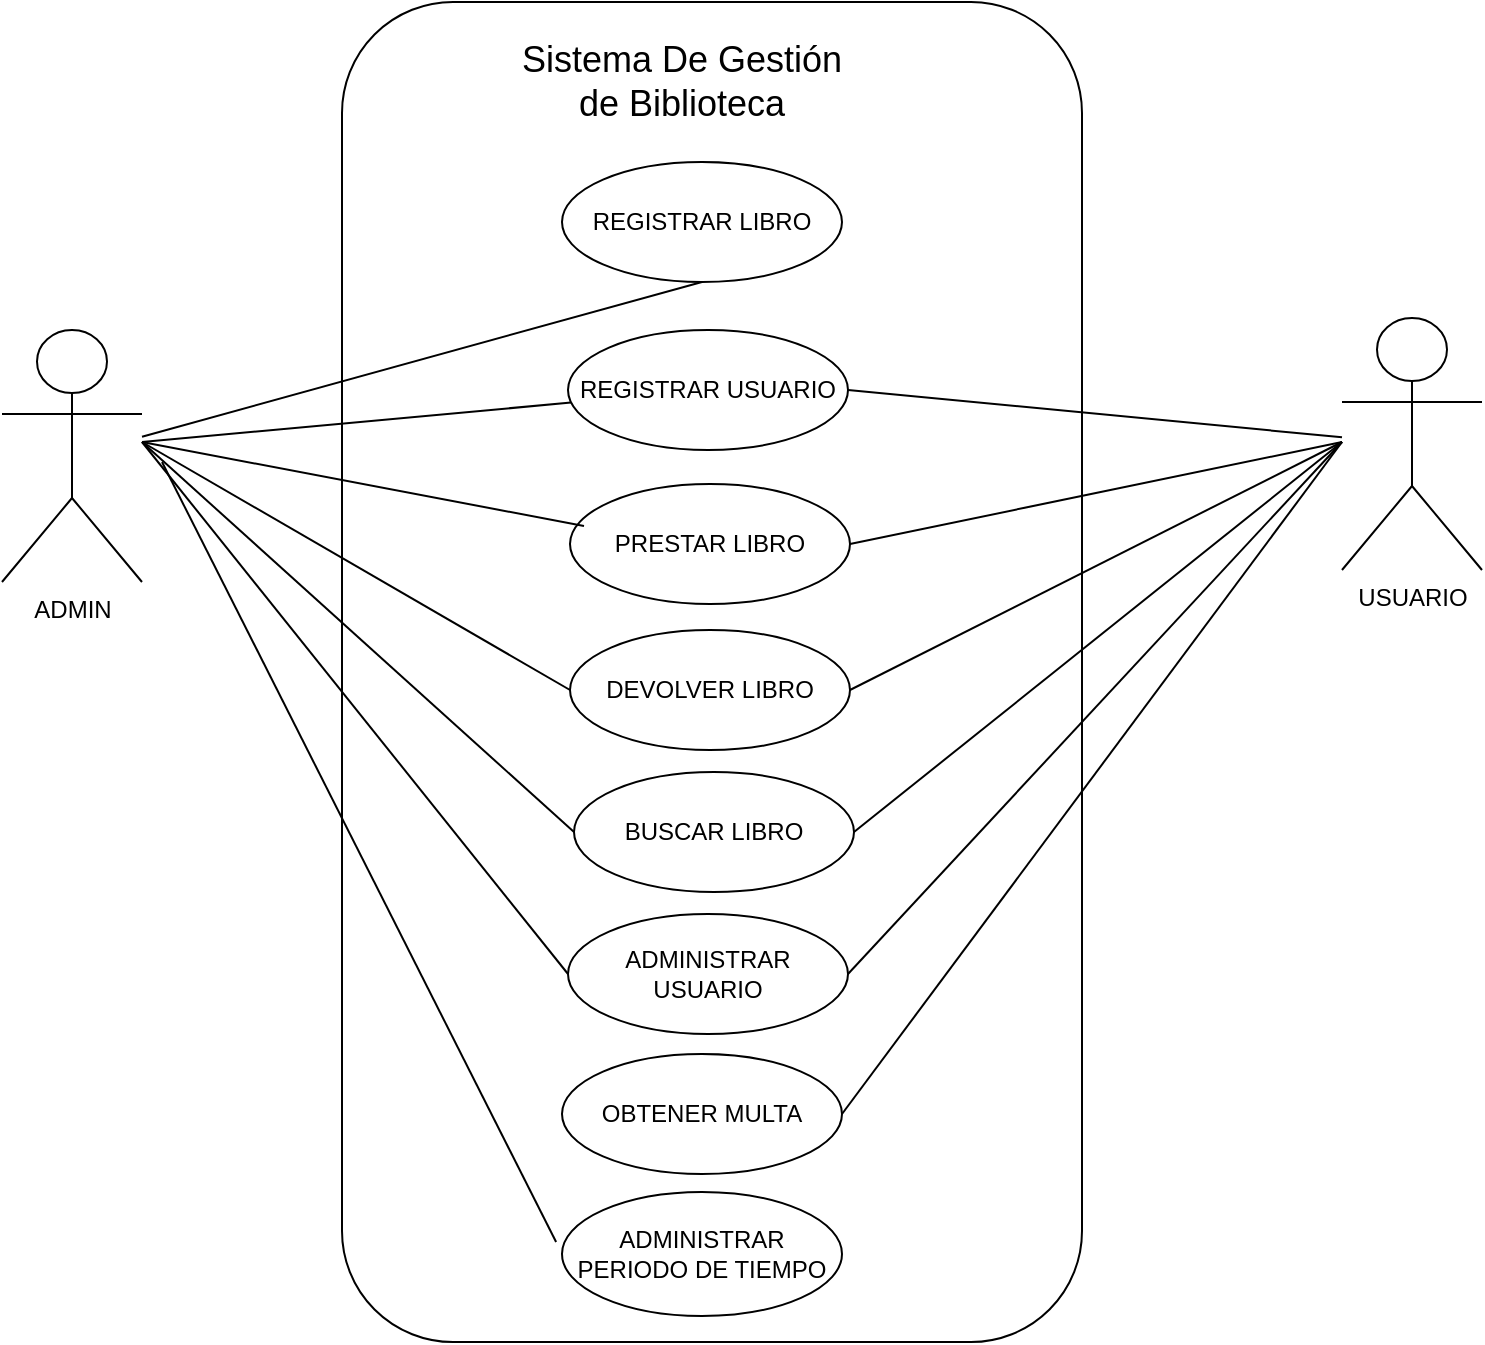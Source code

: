 <mxfile version="21.4.0" type="device">
  <diagram name="Página-1" id="xKsQgd3cjxIXPARq9uHn">
    <mxGraphModel dx="1674" dy="738" grid="1" gridSize="10" guides="1" tooltips="1" connect="1" arrows="1" fold="1" page="1" pageScale="1" pageWidth="1169" pageHeight="827" math="0" shadow="0">
      <root>
        <mxCell id="0" />
        <mxCell id="1" parent="0" />
        <mxCell id="HZ5mrHQPzUBld42VMh8N-2" value="" style="rounded=1;whiteSpace=wrap;html=1;" vertex="1" parent="1">
          <mxGeometry x="380" y="130" width="370" height="670" as="geometry" />
        </mxCell>
        <mxCell id="HZ5mrHQPzUBld42VMh8N-3" value="&lt;font style=&quot;font-size: 18px;&quot;&gt;Sistema De Gestión de Biblioteca&lt;/font&gt;" style="text;html=1;strokeColor=none;fillColor=none;align=center;verticalAlign=middle;whiteSpace=wrap;rounded=0;" vertex="1" parent="1">
          <mxGeometry x="465" y="140" width="170" height="60" as="geometry" />
        </mxCell>
        <mxCell id="HZ5mrHQPzUBld42VMh8N-4" value="REGISTRAR LIBRO" style="ellipse;whiteSpace=wrap;html=1;" vertex="1" parent="1">
          <mxGeometry x="490" y="210" width="140" height="60" as="geometry" />
        </mxCell>
        <mxCell id="HZ5mrHQPzUBld42VMh8N-5" value="REGISTRAR USUARIO" style="ellipse;whiteSpace=wrap;html=1;" vertex="1" parent="1">
          <mxGeometry x="493" y="294" width="140" height="60" as="geometry" />
        </mxCell>
        <mxCell id="HZ5mrHQPzUBld42VMh8N-6" value="PRESTAR LIBRO" style="ellipse;whiteSpace=wrap;html=1;" vertex="1" parent="1">
          <mxGeometry x="494" y="371" width="140" height="60" as="geometry" />
        </mxCell>
        <mxCell id="HZ5mrHQPzUBld42VMh8N-7" value="DEVOLVER LIBRO" style="ellipse;whiteSpace=wrap;html=1;" vertex="1" parent="1">
          <mxGeometry x="494" y="444" width="140" height="60" as="geometry" />
        </mxCell>
        <mxCell id="HZ5mrHQPzUBld42VMh8N-8" value="BUSCAR LIBRO" style="ellipse;whiteSpace=wrap;html=1;" vertex="1" parent="1">
          <mxGeometry x="496" y="515" width="140" height="60" as="geometry" />
        </mxCell>
        <mxCell id="HZ5mrHQPzUBld42VMh8N-9" value="ADMINISTRAR USUARIO" style="ellipse;whiteSpace=wrap;html=1;" vertex="1" parent="1">
          <mxGeometry x="493" y="586" width="140" height="60" as="geometry" />
        </mxCell>
        <mxCell id="HZ5mrHQPzUBld42VMh8N-10" value="OBTENER MULTA" style="ellipse;whiteSpace=wrap;html=1;" vertex="1" parent="1">
          <mxGeometry x="490" y="656" width="140" height="60" as="geometry" />
        </mxCell>
        <mxCell id="HZ5mrHQPzUBld42VMh8N-11" value="ADMINISTRAR PERIODO DE TIEMPO" style="ellipse;whiteSpace=wrap;html=1;" vertex="1" parent="1">
          <mxGeometry x="490" y="725" width="140" height="62" as="geometry" />
        </mxCell>
        <mxCell id="HZ5mrHQPzUBld42VMh8N-12" value="ADMIN" style="shape=umlActor;verticalLabelPosition=bottom;verticalAlign=top;html=1;outlineConnect=0;" vertex="1" parent="1">
          <mxGeometry x="210" y="294" width="70" height="126" as="geometry" />
        </mxCell>
        <mxCell id="HZ5mrHQPzUBld42VMh8N-13" value="USUARIO&lt;br&gt;" style="shape=umlActor;verticalLabelPosition=bottom;verticalAlign=top;html=1;outlineConnect=0;" vertex="1" parent="1">
          <mxGeometry x="880" y="288" width="70" height="126" as="geometry" />
        </mxCell>
        <mxCell id="HZ5mrHQPzUBld42VMh8N-19" value="" style="endArrow=none;html=1;rounded=0;entryX=0.5;entryY=1;entryDx=0;entryDy=0;" edge="1" parent="1" source="HZ5mrHQPzUBld42VMh8N-12" target="HZ5mrHQPzUBld42VMh8N-4">
          <mxGeometry width="50" height="50" relative="1" as="geometry">
            <mxPoint x="290" y="350" as="sourcePoint" />
            <mxPoint x="610" y="450" as="targetPoint" />
          </mxGeometry>
        </mxCell>
        <mxCell id="HZ5mrHQPzUBld42VMh8N-20" value="" style="endArrow=none;html=1;rounded=0;" edge="1" parent="1" target="HZ5mrHQPzUBld42VMh8N-5">
          <mxGeometry width="50" height="50" relative="1" as="geometry">
            <mxPoint x="280" y="350" as="sourcePoint" />
            <mxPoint x="570" y="280" as="targetPoint" />
          </mxGeometry>
        </mxCell>
        <mxCell id="HZ5mrHQPzUBld42VMh8N-21" value="" style="endArrow=none;html=1;rounded=0;entryX=0.05;entryY=0.35;entryDx=0;entryDy=0;entryPerimeter=0;" edge="1" parent="1" target="HZ5mrHQPzUBld42VMh8N-6">
          <mxGeometry width="50" height="50" relative="1" as="geometry">
            <mxPoint x="280" y="350" as="sourcePoint" />
            <mxPoint x="505" y="340" as="targetPoint" />
          </mxGeometry>
        </mxCell>
        <mxCell id="HZ5mrHQPzUBld42VMh8N-22" value="" style="endArrow=none;html=1;rounded=0;entryX=0;entryY=0.5;entryDx=0;entryDy=0;" edge="1" parent="1" target="HZ5mrHQPzUBld42VMh8N-7">
          <mxGeometry width="50" height="50" relative="1" as="geometry">
            <mxPoint x="280" y="350" as="sourcePoint" />
            <mxPoint x="511" y="402" as="targetPoint" />
          </mxGeometry>
        </mxCell>
        <mxCell id="HZ5mrHQPzUBld42VMh8N-23" value="" style="endArrow=none;html=1;rounded=0;entryX=0;entryY=0.5;entryDx=0;entryDy=0;" edge="1" parent="1" target="HZ5mrHQPzUBld42VMh8N-8">
          <mxGeometry width="50" height="50" relative="1" as="geometry">
            <mxPoint x="280" y="350" as="sourcePoint" />
            <mxPoint x="504" y="484" as="targetPoint" />
          </mxGeometry>
        </mxCell>
        <mxCell id="HZ5mrHQPzUBld42VMh8N-24" value="" style="endArrow=none;html=1;rounded=0;entryX=0;entryY=0.5;entryDx=0;entryDy=0;" edge="1" parent="1" target="HZ5mrHQPzUBld42VMh8N-9">
          <mxGeometry width="50" height="50" relative="1" as="geometry">
            <mxPoint x="280" y="350" as="sourcePoint" />
            <mxPoint x="506" y="555" as="targetPoint" />
          </mxGeometry>
        </mxCell>
        <mxCell id="HZ5mrHQPzUBld42VMh8N-25" value="" style="endArrow=none;html=1;rounded=0;entryX=-0.021;entryY=0.403;entryDx=0;entryDy=0;entryPerimeter=0;" edge="1" parent="1" target="HZ5mrHQPzUBld42VMh8N-11">
          <mxGeometry width="50" height="50" relative="1" as="geometry">
            <mxPoint x="290" y="360" as="sourcePoint" />
            <mxPoint x="503" y="626" as="targetPoint" />
          </mxGeometry>
        </mxCell>
        <mxCell id="HZ5mrHQPzUBld42VMh8N-26" value="" style="endArrow=none;html=1;rounded=0;entryX=1;entryY=0.5;entryDx=0;entryDy=0;" edge="1" parent="1" source="HZ5mrHQPzUBld42VMh8N-13" target="HZ5mrHQPzUBld42VMh8N-5">
          <mxGeometry width="50" height="50" relative="1" as="geometry">
            <mxPoint x="290" y="357" as="sourcePoint" />
            <mxPoint x="570" y="280" as="targetPoint" />
          </mxGeometry>
        </mxCell>
        <mxCell id="HZ5mrHQPzUBld42VMh8N-27" value="" style="endArrow=none;html=1;rounded=0;entryX=1;entryY=0.5;entryDx=0;entryDy=0;" edge="1" parent="1" target="HZ5mrHQPzUBld42VMh8N-6">
          <mxGeometry width="50" height="50" relative="1" as="geometry">
            <mxPoint x="880" y="350" as="sourcePoint" />
            <mxPoint x="643" y="334" as="targetPoint" />
          </mxGeometry>
        </mxCell>
        <mxCell id="HZ5mrHQPzUBld42VMh8N-28" value="" style="endArrow=none;html=1;rounded=0;entryX=1;entryY=0.5;entryDx=0;entryDy=0;" edge="1" parent="1" target="HZ5mrHQPzUBld42VMh8N-7">
          <mxGeometry width="50" height="50" relative="1" as="geometry">
            <mxPoint x="880" y="350" as="sourcePoint" />
            <mxPoint x="644" y="411" as="targetPoint" />
          </mxGeometry>
        </mxCell>
        <mxCell id="HZ5mrHQPzUBld42VMh8N-29" value="" style="endArrow=none;html=1;rounded=0;entryX=1;entryY=0.5;entryDx=0;entryDy=0;" edge="1" parent="1" target="HZ5mrHQPzUBld42VMh8N-8">
          <mxGeometry width="50" height="50" relative="1" as="geometry">
            <mxPoint x="880" y="350" as="sourcePoint" />
            <mxPoint x="644" y="484" as="targetPoint" />
          </mxGeometry>
        </mxCell>
        <mxCell id="HZ5mrHQPzUBld42VMh8N-30" value="" style="endArrow=none;html=1;rounded=0;entryX=1;entryY=0.5;entryDx=0;entryDy=0;" edge="1" parent="1" target="HZ5mrHQPzUBld42VMh8N-9">
          <mxGeometry width="50" height="50" relative="1" as="geometry">
            <mxPoint x="880" y="350" as="sourcePoint" />
            <mxPoint x="646" y="555" as="targetPoint" />
          </mxGeometry>
        </mxCell>
        <mxCell id="HZ5mrHQPzUBld42VMh8N-31" value="" style="endArrow=none;html=1;rounded=0;entryX=1;entryY=0.5;entryDx=0;entryDy=0;" edge="1" parent="1" target="HZ5mrHQPzUBld42VMh8N-10">
          <mxGeometry width="50" height="50" relative="1" as="geometry">
            <mxPoint x="880" y="350" as="sourcePoint" />
            <mxPoint x="643" y="626" as="targetPoint" />
          </mxGeometry>
        </mxCell>
      </root>
    </mxGraphModel>
  </diagram>
</mxfile>
